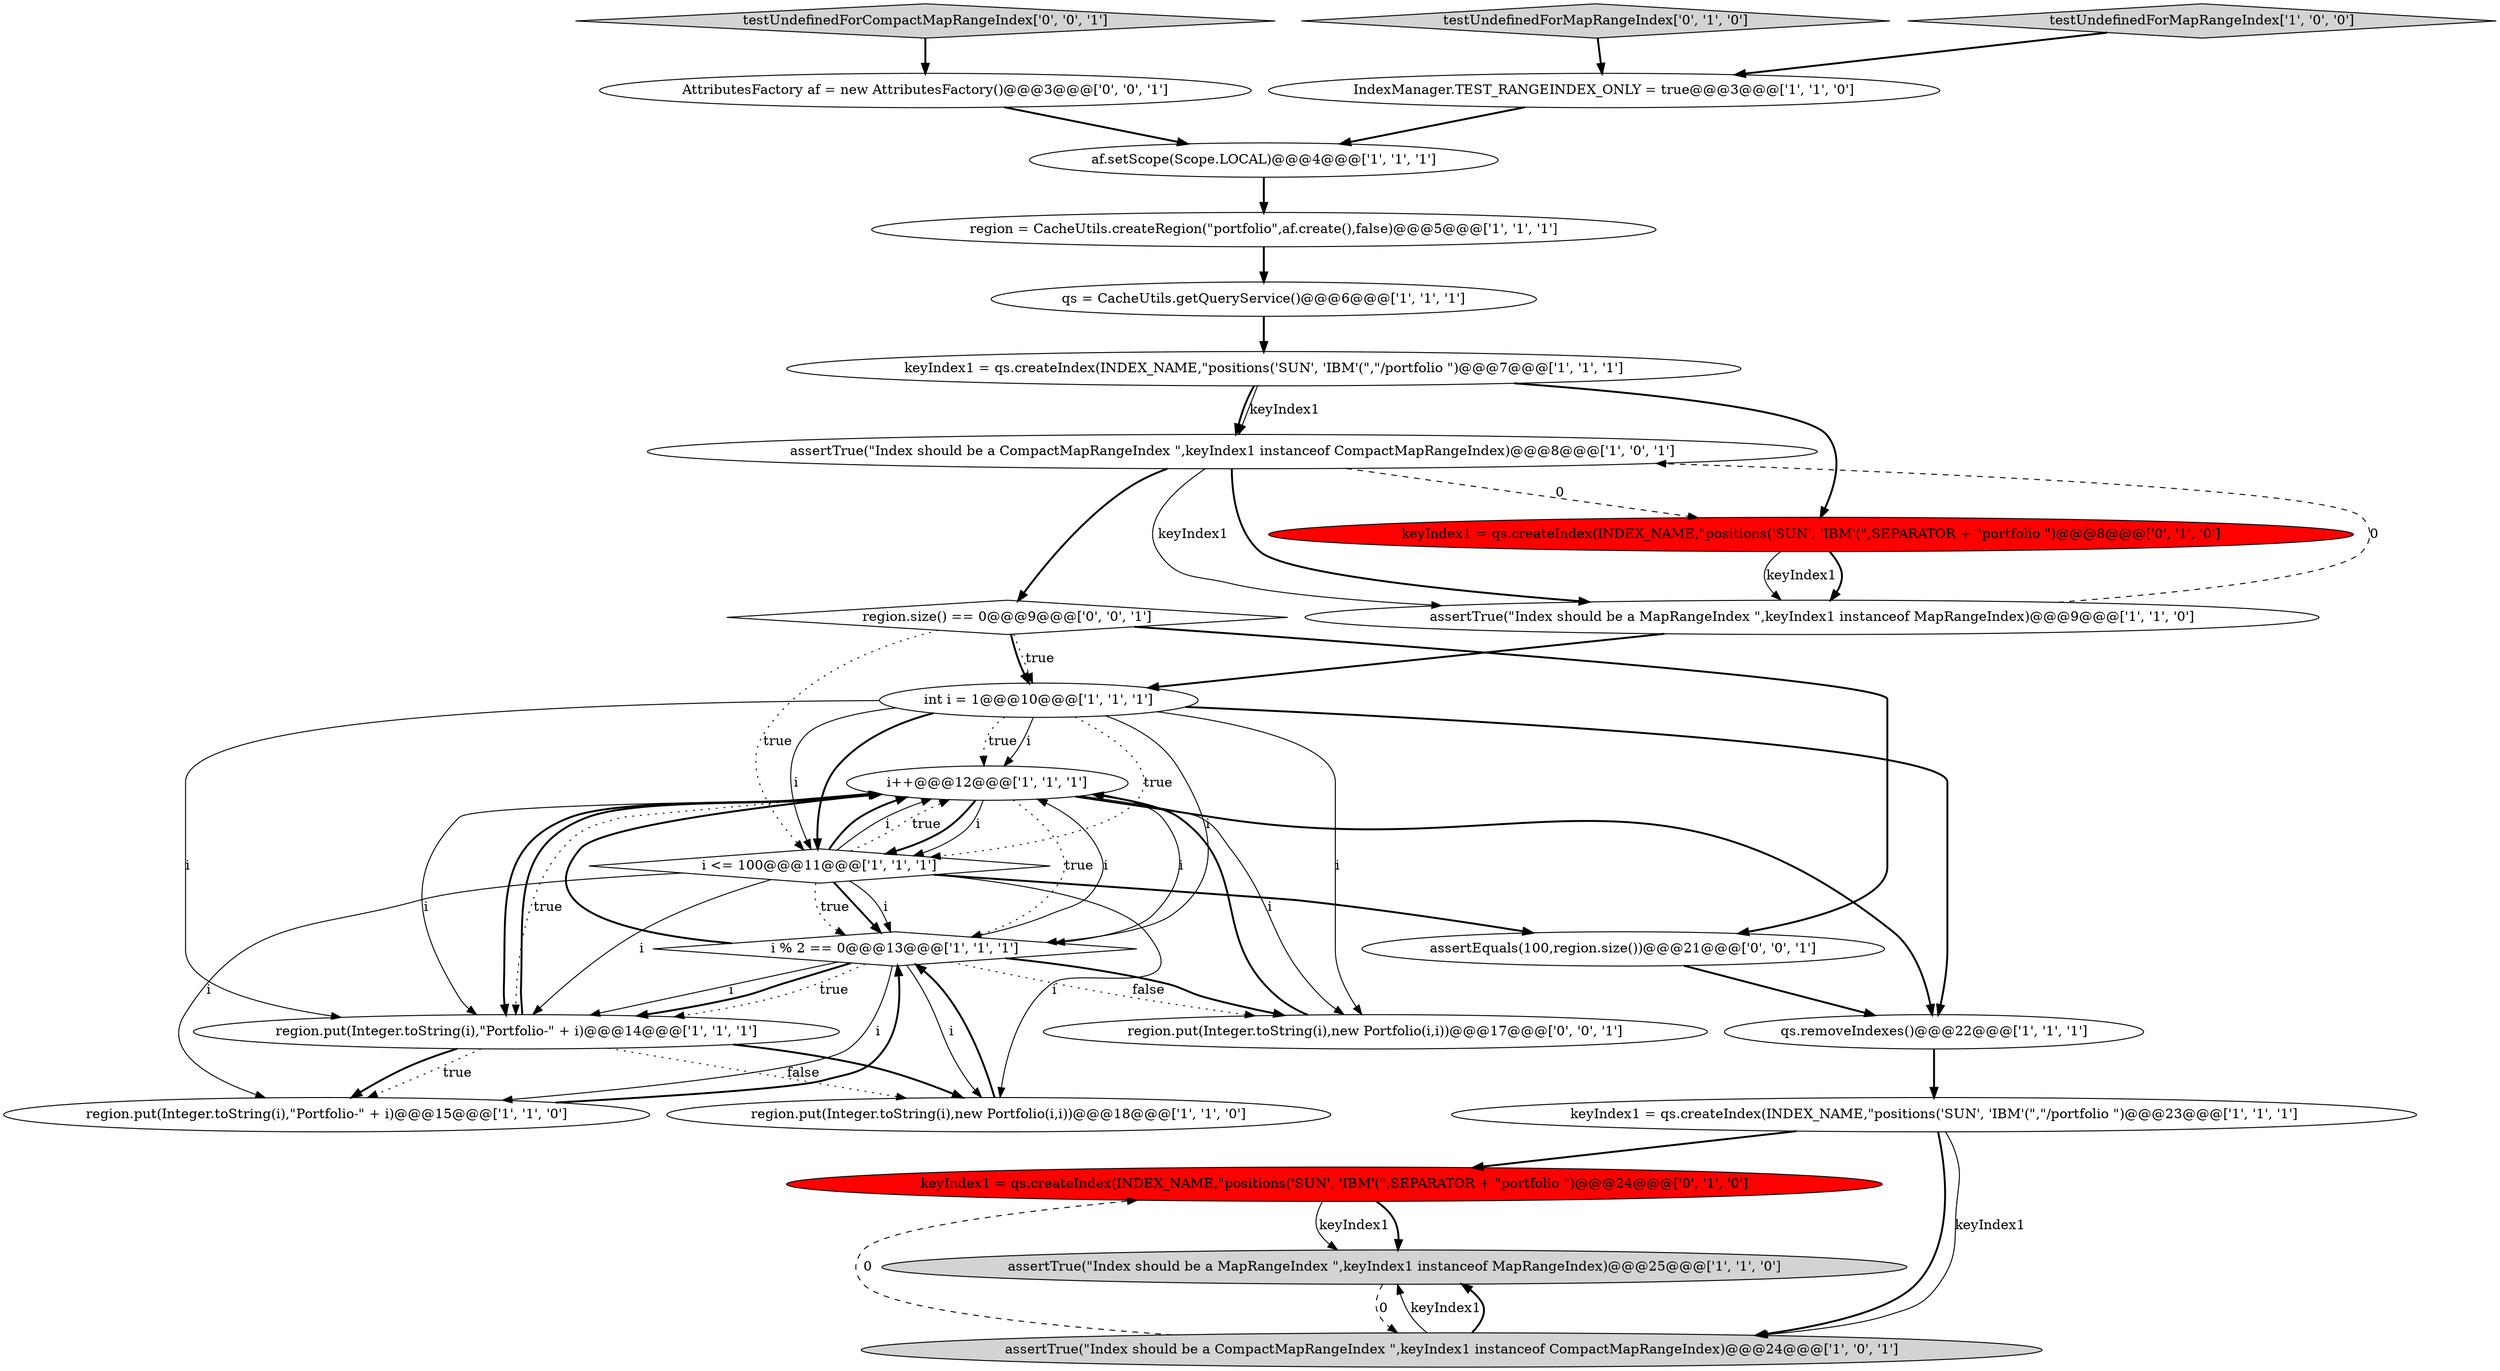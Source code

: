 digraph {
18 [style = filled, label = "i++@@@12@@@['1', '1', '1']", fillcolor = white, shape = ellipse image = "AAA0AAABBB1BBB"];
4 [style = filled, label = "region.put(Integer.toString(i),\"Portfolio-\" + i)@@@15@@@['1', '1', '0']", fillcolor = white, shape = ellipse image = "AAA0AAABBB1BBB"];
2 [style = filled, label = "qs = CacheUtils.getQueryService()@@@6@@@['1', '1', '1']", fillcolor = white, shape = ellipse image = "AAA0AAABBB1BBB"];
12 [style = filled, label = "i % 2 == 0@@@13@@@['1', '1', '1']", fillcolor = white, shape = diamond image = "AAA0AAABBB1BBB"];
25 [style = filled, label = "region.size() == 0@@@9@@@['0', '0', '1']", fillcolor = white, shape = diamond image = "AAA0AAABBB3BBB"];
9 [style = filled, label = "assertTrue(\"Index should be a CompactMapRangeIndex \",keyIndex1 instanceof CompactMapRangeIndex)@@@8@@@['1', '0', '1']", fillcolor = white, shape = ellipse image = "AAA0AAABBB1BBB"];
24 [style = filled, label = "AttributesFactory af = new AttributesFactory()@@@3@@@['0', '0', '1']", fillcolor = white, shape = ellipse image = "AAA0AAABBB3BBB"];
16 [style = filled, label = "int i = 1@@@10@@@['1', '1', '1']", fillcolor = white, shape = ellipse image = "AAA0AAABBB1BBB"];
6 [style = filled, label = "i <= 100@@@11@@@['1', '1', '1']", fillcolor = white, shape = diamond image = "AAA0AAABBB1BBB"];
22 [style = filled, label = "region.put(Integer.toString(i),new Portfolio(i,i))@@@17@@@['0', '0', '1']", fillcolor = white, shape = ellipse image = "AAA0AAABBB3BBB"];
23 [style = filled, label = "assertEquals(100,region.size())@@@21@@@['0', '0', '1']", fillcolor = white, shape = ellipse image = "AAA0AAABBB3BBB"];
5 [style = filled, label = "region = CacheUtils.createRegion(\"portfolio\",af.create(),false)@@@5@@@['1', '1', '1']", fillcolor = white, shape = ellipse image = "AAA0AAABBB1BBB"];
13 [style = filled, label = "testUndefinedForMapRangeIndex['1', '0', '0']", fillcolor = lightgray, shape = diamond image = "AAA0AAABBB1BBB"];
17 [style = filled, label = "keyIndex1 = qs.createIndex(INDEX_NAME,\"positions('SUN', 'IBM'(\",\"/portfolio \")@@@7@@@['1', '1', '1']", fillcolor = white, shape = ellipse image = "AAA0AAABBB1BBB"];
11 [style = filled, label = "IndexManager.TEST_RANGEINDEX_ONLY = true@@@3@@@['1', '1', '0']", fillcolor = white, shape = ellipse image = "AAA0AAABBB1BBB"];
8 [style = filled, label = "region.put(Integer.toString(i),\"Portfolio-\" + i)@@@14@@@['1', '1', '1']", fillcolor = white, shape = ellipse image = "AAA0AAABBB1BBB"];
15 [style = filled, label = "region.put(Integer.toString(i),new Portfolio(i,i))@@@18@@@['1', '1', '0']", fillcolor = white, shape = ellipse image = "AAA0AAABBB1BBB"];
20 [style = filled, label = "testUndefinedForMapRangeIndex['0', '1', '0']", fillcolor = lightgray, shape = diamond image = "AAA0AAABBB2BBB"];
0 [style = filled, label = "assertTrue(\"Index should be a MapRangeIndex \",keyIndex1 instanceof MapRangeIndex)@@@25@@@['1', '1', '0']", fillcolor = lightgray, shape = ellipse image = "AAA0AAABBB1BBB"];
21 [style = filled, label = "keyIndex1 = qs.createIndex(INDEX_NAME,\"positions('SUN', 'IBM'(\",SEPARATOR + \"portfolio \")@@@24@@@['0', '1', '0']", fillcolor = red, shape = ellipse image = "AAA1AAABBB2BBB"];
3 [style = filled, label = "assertTrue(\"Index should be a CompactMapRangeIndex \",keyIndex1 instanceof CompactMapRangeIndex)@@@24@@@['1', '0', '1']", fillcolor = lightgray, shape = ellipse image = "AAA0AAABBB1BBB"];
14 [style = filled, label = "assertTrue(\"Index should be a MapRangeIndex \",keyIndex1 instanceof MapRangeIndex)@@@9@@@['1', '1', '0']", fillcolor = white, shape = ellipse image = "AAA0AAABBB1BBB"];
26 [style = filled, label = "testUndefinedForCompactMapRangeIndex['0', '0', '1']", fillcolor = lightgray, shape = diamond image = "AAA0AAABBB3BBB"];
19 [style = filled, label = "keyIndex1 = qs.createIndex(INDEX_NAME,\"positions('SUN', 'IBM'(\",SEPARATOR + \"portfolio \")@@@8@@@['0', '1', '0']", fillcolor = red, shape = ellipse image = "AAA1AAABBB2BBB"];
1 [style = filled, label = "af.setScope(Scope.LOCAL)@@@4@@@['1', '1', '1']", fillcolor = white, shape = ellipse image = "AAA0AAABBB1BBB"];
7 [style = filled, label = "qs.removeIndexes()@@@22@@@['1', '1', '1']", fillcolor = white, shape = ellipse image = "AAA0AAABBB1BBB"];
10 [style = filled, label = "keyIndex1 = qs.createIndex(INDEX_NAME,\"positions('SUN', 'IBM'(\",\"/portfolio \")@@@23@@@['1', '1', '1']", fillcolor = white, shape = ellipse image = "AAA0AAABBB1BBB"];
1->5 [style = bold, label=""];
2->17 [style = bold, label=""];
14->16 [style = bold, label=""];
17->9 [style = solid, label="keyIndex1"];
16->6 [style = solid, label="i"];
18->12 [style = solid, label="i"];
6->4 [style = solid, label="i"];
0->3 [style = dashed, label="0"];
8->15 [style = bold, label=""];
21->0 [style = bold, label=""];
3->21 [style = dashed, label="0"];
11->1 [style = bold, label=""];
7->10 [style = bold, label=""];
25->23 [style = bold, label=""];
8->18 [style = bold, label=""];
6->18 [style = bold, label=""];
6->23 [style = bold, label=""];
16->6 [style = bold, label=""];
17->9 [style = bold, label=""];
12->8 [style = solid, label="i"];
12->15 [style = solid, label="i"];
16->18 [style = dotted, label="true"];
8->15 [style = dotted, label="false"];
16->7 [style = bold, label=""];
9->14 [style = solid, label="keyIndex1"];
10->3 [style = bold, label=""];
16->22 [style = solid, label="i"];
3->0 [style = solid, label="keyIndex1"];
18->8 [style = dotted, label="true"];
10->21 [style = bold, label=""];
16->18 [style = solid, label="i"];
26->24 [style = bold, label=""];
25->16 [style = bold, label=""];
13->11 [style = bold, label=""];
17->19 [style = bold, label=""];
6->8 [style = solid, label="i"];
21->0 [style = solid, label="keyIndex1"];
3->0 [style = bold, label=""];
8->4 [style = dotted, label="true"];
9->19 [style = dashed, label="0"];
6->18 [style = solid, label="i"];
5->2 [style = bold, label=""];
22->18 [style = bold, label=""];
18->12 [style = dotted, label="true"];
6->18 [style = dotted, label="true"];
19->14 [style = bold, label=""];
18->6 [style = bold, label=""];
12->8 [style = bold, label=""];
12->22 [style = dotted, label="false"];
9->25 [style = bold, label=""];
12->4 [style = solid, label="i"];
12->18 [style = bold, label=""];
9->14 [style = bold, label=""];
18->22 [style = solid, label="i"];
25->6 [style = dotted, label="true"];
4->12 [style = bold, label=""];
14->9 [style = dashed, label="0"];
18->8 [style = solid, label="i"];
16->12 [style = solid, label="i"];
15->12 [style = bold, label=""];
18->8 [style = bold, label=""];
23->7 [style = bold, label=""];
6->15 [style = solid, label="i"];
8->4 [style = bold, label=""];
24->1 [style = bold, label=""];
6->12 [style = solid, label="i"];
18->7 [style = bold, label=""];
12->18 [style = solid, label="i"];
10->3 [style = solid, label="keyIndex1"];
6->12 [style = dotted, label="true"];
19->14 [style = solid, label="keyIndex1"];
16->8 [style = solid, label="i"];
12->8 [style = dotted, label="true"];
12->22 [style = bold, label=""];
18->6 [style = solid, label="i"];
25->16 [style = dotted, label="true"];
16->6 [style = dotted, label="true"];
20->11 [style = bold, label=""];
6->12 [style = bold, label=""];
}
